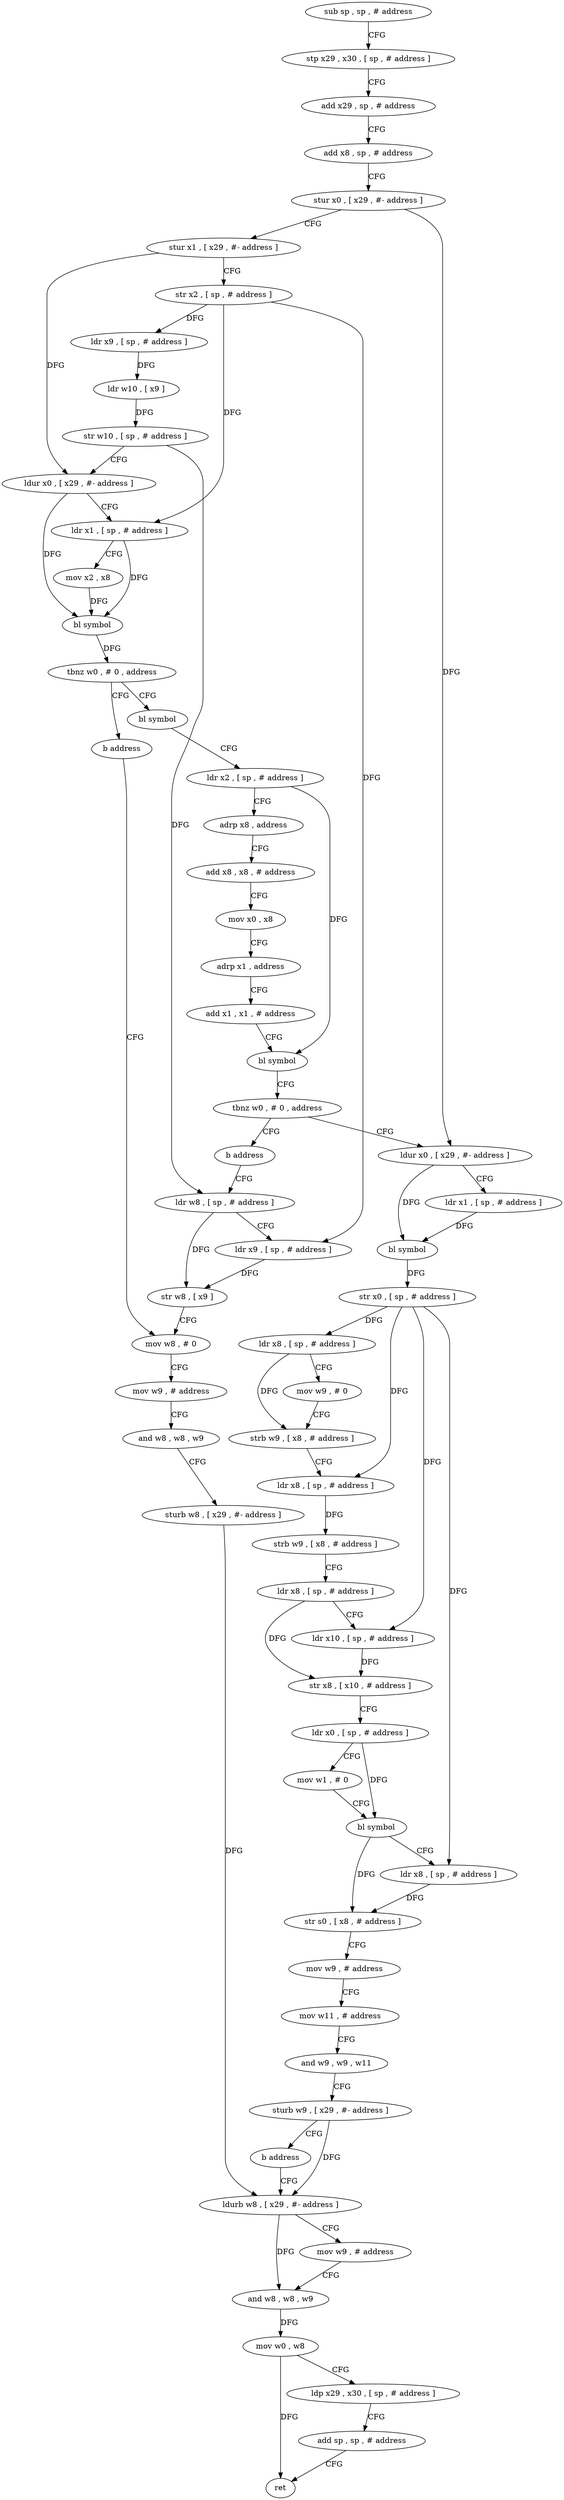 digraph "func" {
"4277516" [label = "sub sp , sp , # address" ]
"4277520" [label = "stp x29 , x30 , [ sp , # address ]" ]
"4277524" [label = "add x29 , sp , # address" ]
"4277528" [label = "add x8 , sp , # address" ]
"4277532" [label = "stur x0 , [ x29 , #- address ]" ]
"4277536" [label = "stur x1 , [ x29 , #- address ]" ]
"4277540" [label = "str x2 , [ sp , # address ]" ]
"4277544" [label = "ldr x9 , [ sp , # address ]" ]
"4277548" [label = "ldr w10 , [ x9 ]" ]
"4277552" [label = "str w10 , [ sp , # address ]" ]
"4277556" [label = "ldur x0 , [ x29 , #- address ]" ]
"4277560" [label = "ldr x1 , [ sp , # address ]" ]
"4277564" [label = "mov x2 , x8" ]
"4277568" [label = "bl symbol" ]
"4277572" [label = "tbnz w0 , # 0 , address" ]
"4277580" [label = "bl symbol" ]
"4277576" [label = "b address" ]
"4277584" [label = "ldr x2 , [ sp , # address ]" ]
"4277588" [label = "adrp x8 , address" ]
"4277592" [label = "add x8 , x8 , # address" ]
"4277596" [label = "mov x0 , x8" ]
"4277600" [label = "adrp x1 , address" ]
"4277604" [label = "add x1 , x1 , # address" ]
"4277608" [label = "bl symbol" ]
"4277612" [label = "tbnz w0 , # 0 , address" ]
"4277620" [label = "ldur x0 , [ x29 , #- address ]" ]
"4277616" [label = "b address" ]
"4277720" [label = "mov w8 , # 0" ]
"4277624" [label = "ldr x1 , [ sp , # address ]" ]
"4277628" [label = "bl symbol" ]
"4277632" [label = "str x0 , [ sp , # address ]" ]
"4277636" [label = "ldr x8 , [ sp , # address ]" ]
"4277640" [label = "mov w9 , # 0" ]
"4277644" [label = "strb w9 , [ x8 , # address ]" ]
"4277648" [label = "ldr x8 , [ sp , # address ]" ]
"4277652" [label = "strb w9 , [ x8 , # address ]" ]
"4277656" [label = "ldr x8 , [ sp , # address ]" ]
"4277660" [label = "ldr x10 , [ sp , # address ]" ]
"4277664" [label = "str x8 , [ x10 , # address ]" ]
"4277668" [label = "ldr x0 , [ sp , # address ]" ]
"4277672" [label = "mov w1 , # 0" ]
"4277676" [label = "bl symbol" ]
"4277680" [label = "ldr x8 , [ sp , # address ]" ]
"4277684" [label = "str s0 , [ x8 , # address ]" ]
"4277688" [label = "mov w9 , # address" ]
"4277692" [label = "mov w11 , # address" ]
"4277696" [label = "and w9 , w9 , w11" ]
"4277700" [label = "sturb w9 , [ x29 , #- address ]" ]
"4277704" [label = "b address" ]
"4277736" [label = "ldurb w8 , [ x29 , #- address ]" ]
"4277708" [label = "ldr w8 , [ sp , # address ]" ]
"4277724" [label = "mov w9 , # address" ]
"4277728" [label = "and w8 , w8 , w9" ]
"4277732" [label = "sturb w8 , [ x29 , #- address ]" ]
"4277740" [label = "mov w9 , # address" ]
"4277744" [label = "and w8 , w8 , w9" ]
"4277748" [label = "mov w0 , w8" ]
"4277752" [label = "ldp x29 , x30 , [ sp , # address ]" ]
"4277756" [label = "add sp , sp , # address" ]
"4277760" [label = "ret" ]
"4277712" [label = "ldr x9 , [ sp , # address ]" ]
"4277716" [label = "str w8 , [ x9 ]" ]
"4277516" -> "4277520" [ label = "CFG" ]
"4277520" -> "4277524" [ label = "CFG" ]
"4277524" -> "4277528" [ label = "CFG" ]
"4277528" -> "4277532" [ label = "CFG" ]
"4277532" -> "4277536" [ label = "CFG" ]
"4277532" -> "4277620" [ label = "DFG" ]
"4277536" -> "4277540" [ label = "CFG" ]
"4277536" -> "4277556" [ label = "DFG" ]
"4277540" -> "4277544" [ label = "DFG" ]
"4277540" -> "4277560" [ label = "DFG" ]
"4277540" -> "4277712" [ label = "DFG" ]
"4277544" -> "4277548" [ label = "DFG" ]
"4277548" -> "4277552" [ label = "DFG" ]
"4277552" -> "4277556" [ label = "CFG" ]
"4277552" -> "4277708" [ label = "DFG" ]
"4277556" -> "4277560" [ label = "CFG" ]
"4277556" -> "4277568" [ label = "DFG" ]
"4277560" -> "4277564" [ label = "CFG" ]
"4277560" -> "4277568" [ label = "DFG" ]
"4277564" -> "4277568" [ label = "DFG" ]
"4277568" -> "4277572" [ label = "DFG" ]
"4277572" -> "4277580" [ label = "CFG" ]
"4277572" -> "4277576" [ label = "CFG" ]
"4277580" -> "4277584" [ label = "CFG" ]
"4277576" -> "4277720" [ label = "CFG" ]
"4277584" -> "4277588" [ label = "CFG" ]
"4277584" -> "4277608" [ label = "DFG" ]
"4277588" -> "4277592" [ label = "CFG" ]
"4277592" -> "4277596" [ label = "CFG" ]
"4277596" -> "4277600" [ label = "CFG" ]
"4277600" -> "4277604" [ label = "CFG" ]
"4277604" -> "4277608" [ label = "CFG" ]
"4277608" -> "4277612" [ label = "CFG" ]
"4277612" -> "4277620" [ label = "CFG" ]
"4277612" -> "4277616" [ label = "CFG" ]
"4277620" -> "4277624" [ label = "CFG" ]
"4277620" -> "4277628" [ label = "DFG" ]
"4277616" -> "4277708" [ label = "CFG" ]
"4277720" -> "4277724" [ label = "CFG" ]
"4277624" -> "4277628" [ label = "DFG" ]
"4277628" -> "4277632" [ label = "DFG" ]
"4277632" -> "4277636" [ label = "DFG" ]
"4277632" -> "4277648" [ label = "DFG" ]
"4277632" -> "4277660" [ label = "DFG" ]
"4277632" -> "4277680" [ label = "DFG" ]
"4277636" -> "4277640" [ label = "CFG" ]
"4277636" -> "4277644" [ label = "DFG" ]
"4277640" -> "4277644" [ label = "CFG" ]
"4277644" -> "4277648" [ label = "CFG" ]
"4277648" -> "4277652" [ label = "DFG" ]
"4277652" -> "4277656" [ label = "CFG" ]
"4277656" -> "4277660" [ label = "CFG" ]
"4277656" -> "4277664" [ label = "DFG" ]
"4277660" -> "4277664" [ label = "DFG" ]
"4277664" -> "4277668" [ label = "CFG" ]
"4277668" -> "4277672" [ label = "CFG" ]
"4277668" -> "4277676" [ label = "DFG" ]
"4277672" -> "4277676" [ label = "CFG" ]
"4277676" -> "4277680" [ label = "CFG" ]
"4277676" -> "4277684" [ label = "DFG" ]
"4277680" -> "4277684" [ label = "DFG" ]
"4277684" -> "4277688" [ label = "CFG" ]
"4277688" -> "4277692" [ label = "CFG" ]
"4277692" -> "4277696" [ label = "CFG" ]
"4277696" -> "4277700" [ label = "CFG" ]
"4277700" -> "4277704" [ label = "CFG" ]
"4277700" -> "4277736" [ label = "DFG" ]
"4277704" -> "4277736" [ label = "CFG" ]
"4277736" -> "4277740" [ label = "CFG" ]
"4277736" -> "4277744" [ label = "DFG" ]
"4277708" -> "4277712" [ label = "CFG" ]
"4277708" -> "4277716" [ label = "DFG" ]
"4277724" -> "4277728" [ label = "CFG" ]
"4277728" -> "4277732" [ label = "CFG" ]
"4277732" -> "4277736" [ label = "DFG" ]
"4277740" -> "4277744" [ label = "CFG" ]
"4277744" -> "4277748" [ label = "DFG" ]
"4277748" -> "4277752" [ label = "CFG" ]
"4277748" -> "4277760" [ label = "DFG" ]
"4277752" -> "4277756" [ label = "CFG" ]
"4277756" -> "4277760" [ label = "CFG" ]
"4277712" -> "4277716" [ label = "DFG" ]
"4277716" -> "4277720" [ label = "CFG" ]
}

